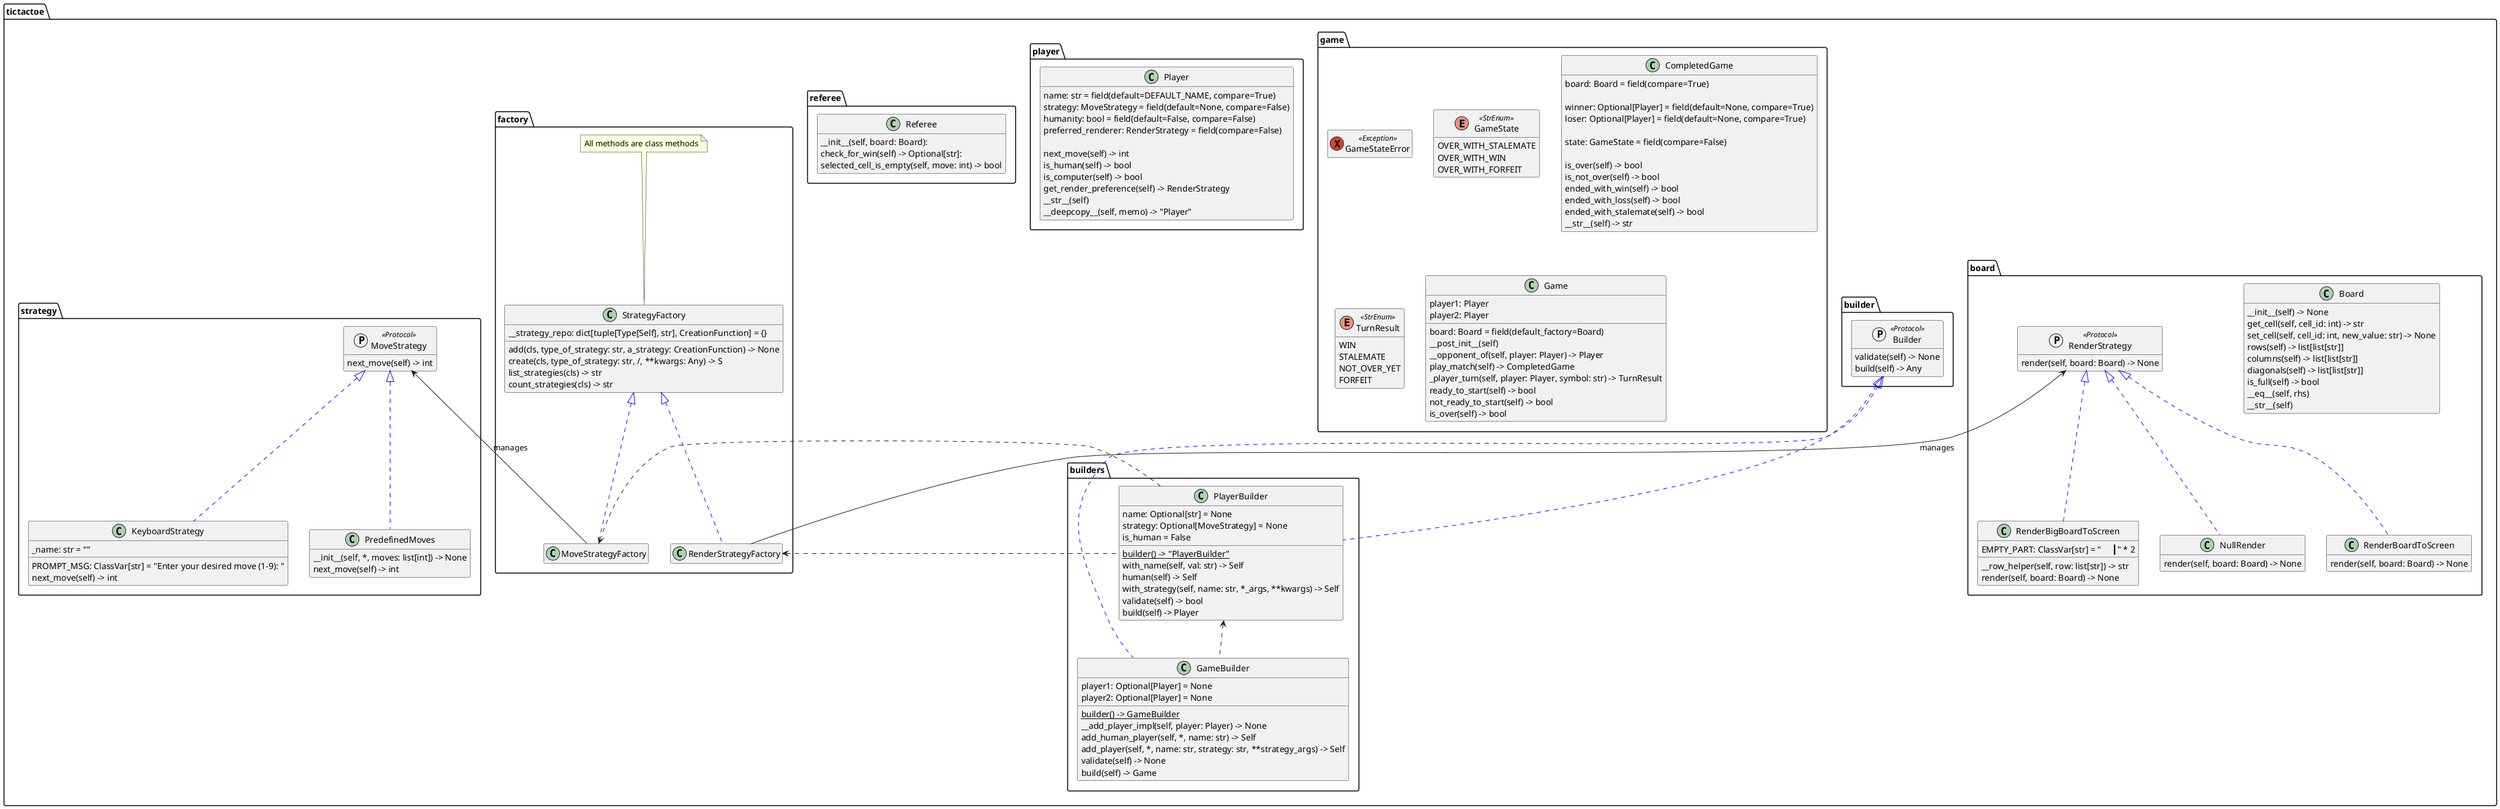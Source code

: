 @startuml
skinparam classAttributeIconSize 0
hide empty members

package tictactoe {
    package board {
        class Board {
            __init__(self) -> None
            get_cell(self, cell_id: int) -> str
            set_cell(self, cell_id: int, new_value: str) -> None
            rows(self) -> list[list[str]]
            columns(self) -> list[list[str]]
            diagonals(self) -> list[list[str]]
            is_full(self) -> bool
            __eq__(self, rhs)
            __str__(self)
        }

        protocol RenderStrategy <<Protocol>> {
            render(self, board: Board) -> None
        }

        class RenderBoardToScreen {
            render(self, board: Board) -> None
        }

        class RenderBigBoardToScreen {
            EMPTY_PART: ClassVar[str] = "     ┃" * 2

            __row_helper(self, row: list[str]) -> str
            render(self, board: Board) -> None
        }

        class NullRender {
            render(self, board: Board) -> None
        }
    }

    package builder {
        protocol Builder <<Protocol>> {
            validate(self) -> None
            build(self) -> Any

        }
    }

    package builders {
        class PlayerBuilder {
            name: Optional[str] = None
            strategy: Optional[MoveStrategy] = None
            is_human = False

            {static} builder() -> "PlayerBuilder"
            with_name(self, val: str) -> Self
            human(self) -> Self
            with_strategy(self, name: str, *_args, **kwargs) -> Self
            validate(self) -> bool
            build(self) -> Player
        }


        class GameBuilder {
            player1: Optional[Player] = None
            player2: Optional[Player] = None
            
            {static} builder() -> GameBuilder
            __add_player_impl(self, player: Player) -> None
            add_human_player(self, *, name: str) -> Self
            add_player(self, *, name: str, strategy: str, **strategy_args) -> Self
            validate(self) -> None
            build(self) -> Game
        }
    }

    package factory {
        class StrategyFactory {
            __strategy_repo: dict[tuple[Type[Self], str], CreationFunction] = {}

            add(cls, type_of_strategy: str, a_strategy: CreationFunction) -> None
            create(cls, type_of_strategy: str, /, **kwargs: Any) -> S
            list_strategies(cls) -> str
            count_strategies(cls) -> str

        }
        note top: All methods are class methods 

        class MoveStrategyFactory {

        }

        class RenderStrategyFactory {

        }

    }

    package game {
        exception GameStateError <<Exception>> {

        }


        enum GameState <<StrEnum>> {
            OVER_WITH_STALEMATE
            OVER_WITH_WIN
            OVER_WITH_FORFEIT
        }


        class CompletedGame {
            board: Board = field(compare=True)

            winner: Optional[Player] = field(default=None, compare=True)
            loser: Optional[Player] = field(default=None, compare=True)

            state: GameState = field(compare=False)

            is_over(self) -> bool
            is_not_over(self) -> bool
            ended_with_win(self) -> bool
            ended_with_loss(self) -> bool
            ended_with_stalemate(self) -> bool
            __str__(self) -> str
        }

        enum TurnResult <<StrEnum>>
        {
            WIN
            STALEMATE
            NOT_OVER_YET 
            FORFEIT
        }

        class Game {
            board: Board = field(default_factory=Board)

            player1: Player
            player2: Player

            __post_init__(self)
            __opponent_of(self, player: Player) -> Player
            play_match(self) -> CompletedGame
            _player_turn(self, player: Player, symbol: str) -> TurnResult
            ready_to_start(self) -> bool
            not_ready_to_start(self) -> bool
            is_over(self) -> bool
        }
    }

    package player {
        class Player {
            name: str = field(default=DEFAULT_NAME, compare=True)
            strategy: MoveStrategy = field(default=None, compare=False)
            humanity: bool = field(default=False, compare=False)
            preferred_renderer: RenderStrategy = field(compare=False)

            next_move(self) -> int
            is_human(self) -> bool
            is_computer(self) -> bool
            get_render_preference(self) -> RenderStrategy
            __str__(self)
            __deepcopy__(self, memo) -> "Player"
        }

    }

    package referee {
        class Referee {
            __init__(self, board: Board):
            check_for_win(self) -> Optional[str]:
            selected_cell_is_empty(self, move: int) -> bool
        }

    }

    package strategy {
        protocol MoveStrategy <<Protocol>> {
            next_move(self) -> int
        }


        class KeyboardStrategy {
            PROMPT_MSG: ClassVar[str] = "Enter your desired move (1-9): "

            _name: str = ""

            next_move(self) -> int
        }

        class PredefinedMoves {
            __init__(self, *, moves: list[int]) -> None
            next_move(self) -> int
        }
    }
}


MoveStrategy <|.[#blue]. KeyboardStrategy
MoveStrategy <|.[#blue]. PredefinedMoves

RenderStrategy <|.[#blue]. RenderBoardToScreen
RenderStrategy <|.[#blue]. RenderBigBoardToScreen
RenderStrategy <|.[#blue]. NullRender

Builder <|.[#blue]. PlayerBuilder
Builder <|.[#blue]. GameBuilder

PlayerBuilder <.. GameBuilder

MoveStrategyFactory <. PlayerBuilder
RenderStrategyFactory <. PlayerBuilder

StrategyFactory <|.[#blue]. MoveStrategyFactory
StrategyFactory <|.[#blue]. RenderStrategyFactory

RenderStrategy <-- RenderStrategyFactory: "manages"
MoveStrategy <-- MoveStrategyFactory: "manages"

@enduml
